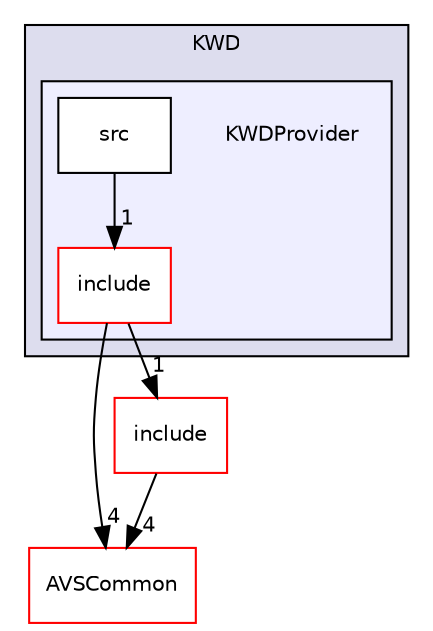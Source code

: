 digraph "/workplace/avs-device-sdk/KWD/KWDProvider" {
  compound=true
  node [ fontsize="10", fontname="Helvetica"];
  edge [ labelfontsize="10", labelfontname="Helvetica"];
  subgraph clusterdir_d0ae40f34093660421d9f00fd3d110f5 {
    graph [ bgcolor="#ddddee", pencolor="black", label="KWD" fontname="Helvetica", fontsize="10", URL="dir_d0ae40f34093660421d9f00fd3d110f5.html"]
  subgraph clusterdir_c9a193c1c2edbf088be64b91af50d436 {
    graph [ bgcolor="#eeeeff", pencolor="black", label="" URL="dir_c9a193c1c2edbf088be64b91af50d436.html"];
    dir_c9a193c1c2edbf088be64b91af50d436 [shape=plaintext label="KWDProvider"];
    dir_9d4ae4016b26aa9beb737196ea1eaf71 [shape=box label="include" color="red" fillcolor="white" style="filled" URL="dir_9d4ae4016b26aa9beb737196ea1eaf71.html"];
    dir_75b03e7b1e301cc37138f8f5b30006c4 [shape=box label="src" color="black" fillcolor="white" style="filled" URL="dir_75b03e7b1e301cc37138f8f5b30006c4.html"];
  }
  }
  dir_13e65effb2bde530b17b3d5eefcd0266 [shape=box label="AVSCommon" fillcolor="white" style="filled" color="red" URL="dir_13e65effb2bde530b17b3d5eefcd0266.html"];
  dir_8dea89c1bb4f7e14d42e016f897bd2de [shape=box label="include" fillcolor="white" style="filled" color="red" URL="dir_8dea89c1bb4f7e14d42e016f897bd2de.html"];
  dir_75b03e7b1e301cc37138f8f5b30006c4->dir_9d4ae4016b26aa9beb737196ea1eaf71 [headlabel="1", labeldistance=1.5 headhref="dir_000246_000244.html"];
  dir_8dea89c1bb4f7e14d42e016f897bd2de->dir_13e65effb2bde530b17b3d5eefcd0266 [headlabel="4", labeldistance=1.5 headhref="dir_000236_000015.html"];
  dir_9d4ae4016b26aa9beb737196ea1eaf71->dir_13e65effb2bde530b17b3d5eefcd0266 [headlabel="4", labeldistance=1.5 headhref="dir_000244_000015.html"];
  dir_9d4ae4016b26aa9beb737196ea1eaf71->dir_8dea89c1bb4f7e14d42e016f897bd2de [headlabel="1", labeldistance=1.5 headhref="dir_000244_000236.html"];
}
